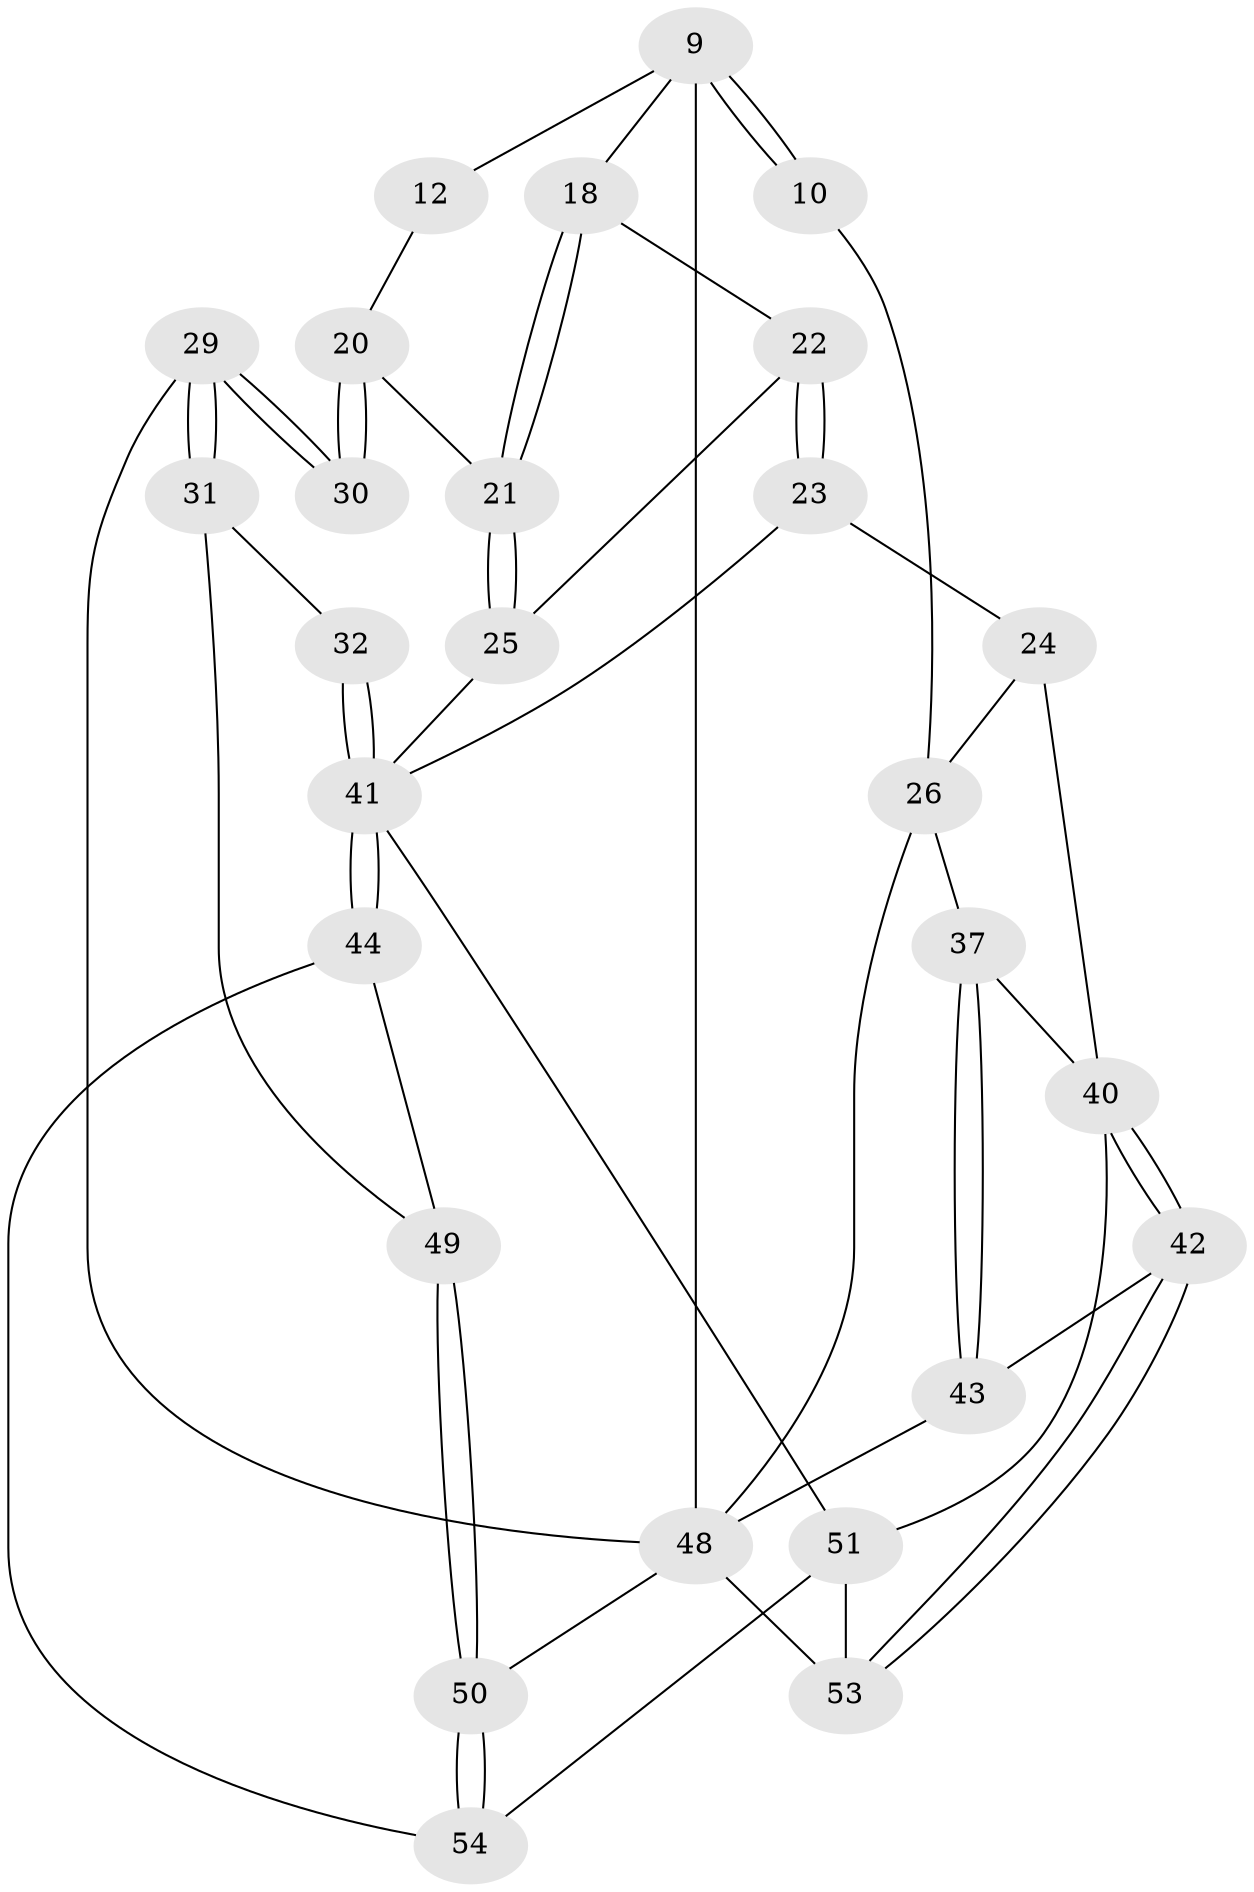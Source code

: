 // original degree distribution, {3: 0.05555555555555555, 4: 0.2222222222222222, 6: 0.2222222222222222, 5: 0.5}
// Generated by graph-tools (version 1.1) at 2025/02/03/09/25 05:02:03]
// undirected, 27 vertices, 57 edges
graph export_dot {
graph [start="1"]
  node [color=gray90,style=filled];
  9 [pos="+0.5338461739444766+0.26875673931407307",super="+8+4"];
  10 [pos="+0.30084492782259464+0.35631699455736016",super="+6+7"];
  12 [pos="+1+0",super="+11"];
  18 [pos="+0.8356627414311278+0.2754222367983921",super="+17"];
  20 [pos="+0.8209103539398828+0.4947735922441311",super="+19"];
  21 [pos="+0.7907445664965088+0.48686613685810526"];
  22 [pos="+0.5768484000207781+0.3928330749068341"];
  23 [pos="+0.5128794112776932+0.5418192178967526"];
  24 [pos="+0.2611943024130864+0.49098852897562056"];
  25 [pos="+0.7904849479615549+0.487025701102073"];
  26 [pos="+0+0.5731968960662281",super="+16+15"];
  29 [pos="+1+0.6423025098567974"];
  30 [pos="+1+0.6113674113060888"];
  31 [pos="+1+0.6949484182755818"];
  32 [pos="+0.7674130139893562+0.6441646186736626"];
  37 [pos="+0.019195717910060122+0.607995791386949"];
  40 [pos="+0.26743765877756065+0.7344577079750998",super="+36"];
  41 [pos="+0.7088064294683175+0.7367962218019942",super="+35+33"];
  42 [pos="+0.2061242809184596+0.7874269712327063"];
  43 [pos="+0.1315255085754404+0.7767202715252052"];
  44 [pos="+0.7094020051909811+0.8055012223332182"];
  48 [pos="+0+1",super="+28+47"];
  49 [pos="+0.8736163549517275+0.8040648260209734"];
  50 [pos="+1+1"];
  51 [pos="+0.4552997637602326+1",super="+39+38"];
  53 [pos="+0.2043309668069166+0.873106442006428",super="+52"];
  54 [pos="+0.6410643380661355+1",super="+45"];
  9 -- 10 [weight=3];
  9 -- 10;
  9 -- 18;
  9 -- 48 [weight=3];
  9 -- 12 [weight=2];
  10 -- 26 [weight=2];
  12 -- 20;
  18 -- 21;
  18 -- 21;
  18 -- 22;
  20 -- 21;
  20 -- 30 [weight=2];
  20 -- 30;
  21 -- 25;
  21 -- 25;
  22 -- 23;
  22 -- 23;
  22 -- 25;
  23 -- 24;
  23 -- 41;
  24 -- 26;
  24 -- 40;
  25 -- 41;
  26 -- 37;
  26 -- 48 [weight=2];
  29 -- 30;
  29 -- 30;
  29 -- 31;
  29 -- 31;
  29 -- 48;
  31 -- 32;
  31 -- 49;
  32 -- 41 [weight=2];
  32 -- 41;
  37 -- 43;
  37 -- 43;
  37 -- 40;
  40 -- 42;
  40 -- 42;
  40 -- 51;
  41 -- 44;
  41 -- 44;
  41 -- 51;
  42 -- 43;
  42 -- 53;
  42 -- 53;
  43 -- 48;
  44 -- 49;
  44 -- 54;
  48 -- 50;
  48 -- 53 [weight=2];
  49 -- 50;
  49 -- 50;
  50 -- 54;
  50 -- 54;
  51 -- 54 [weight=2];
  51 -- 53;
}
